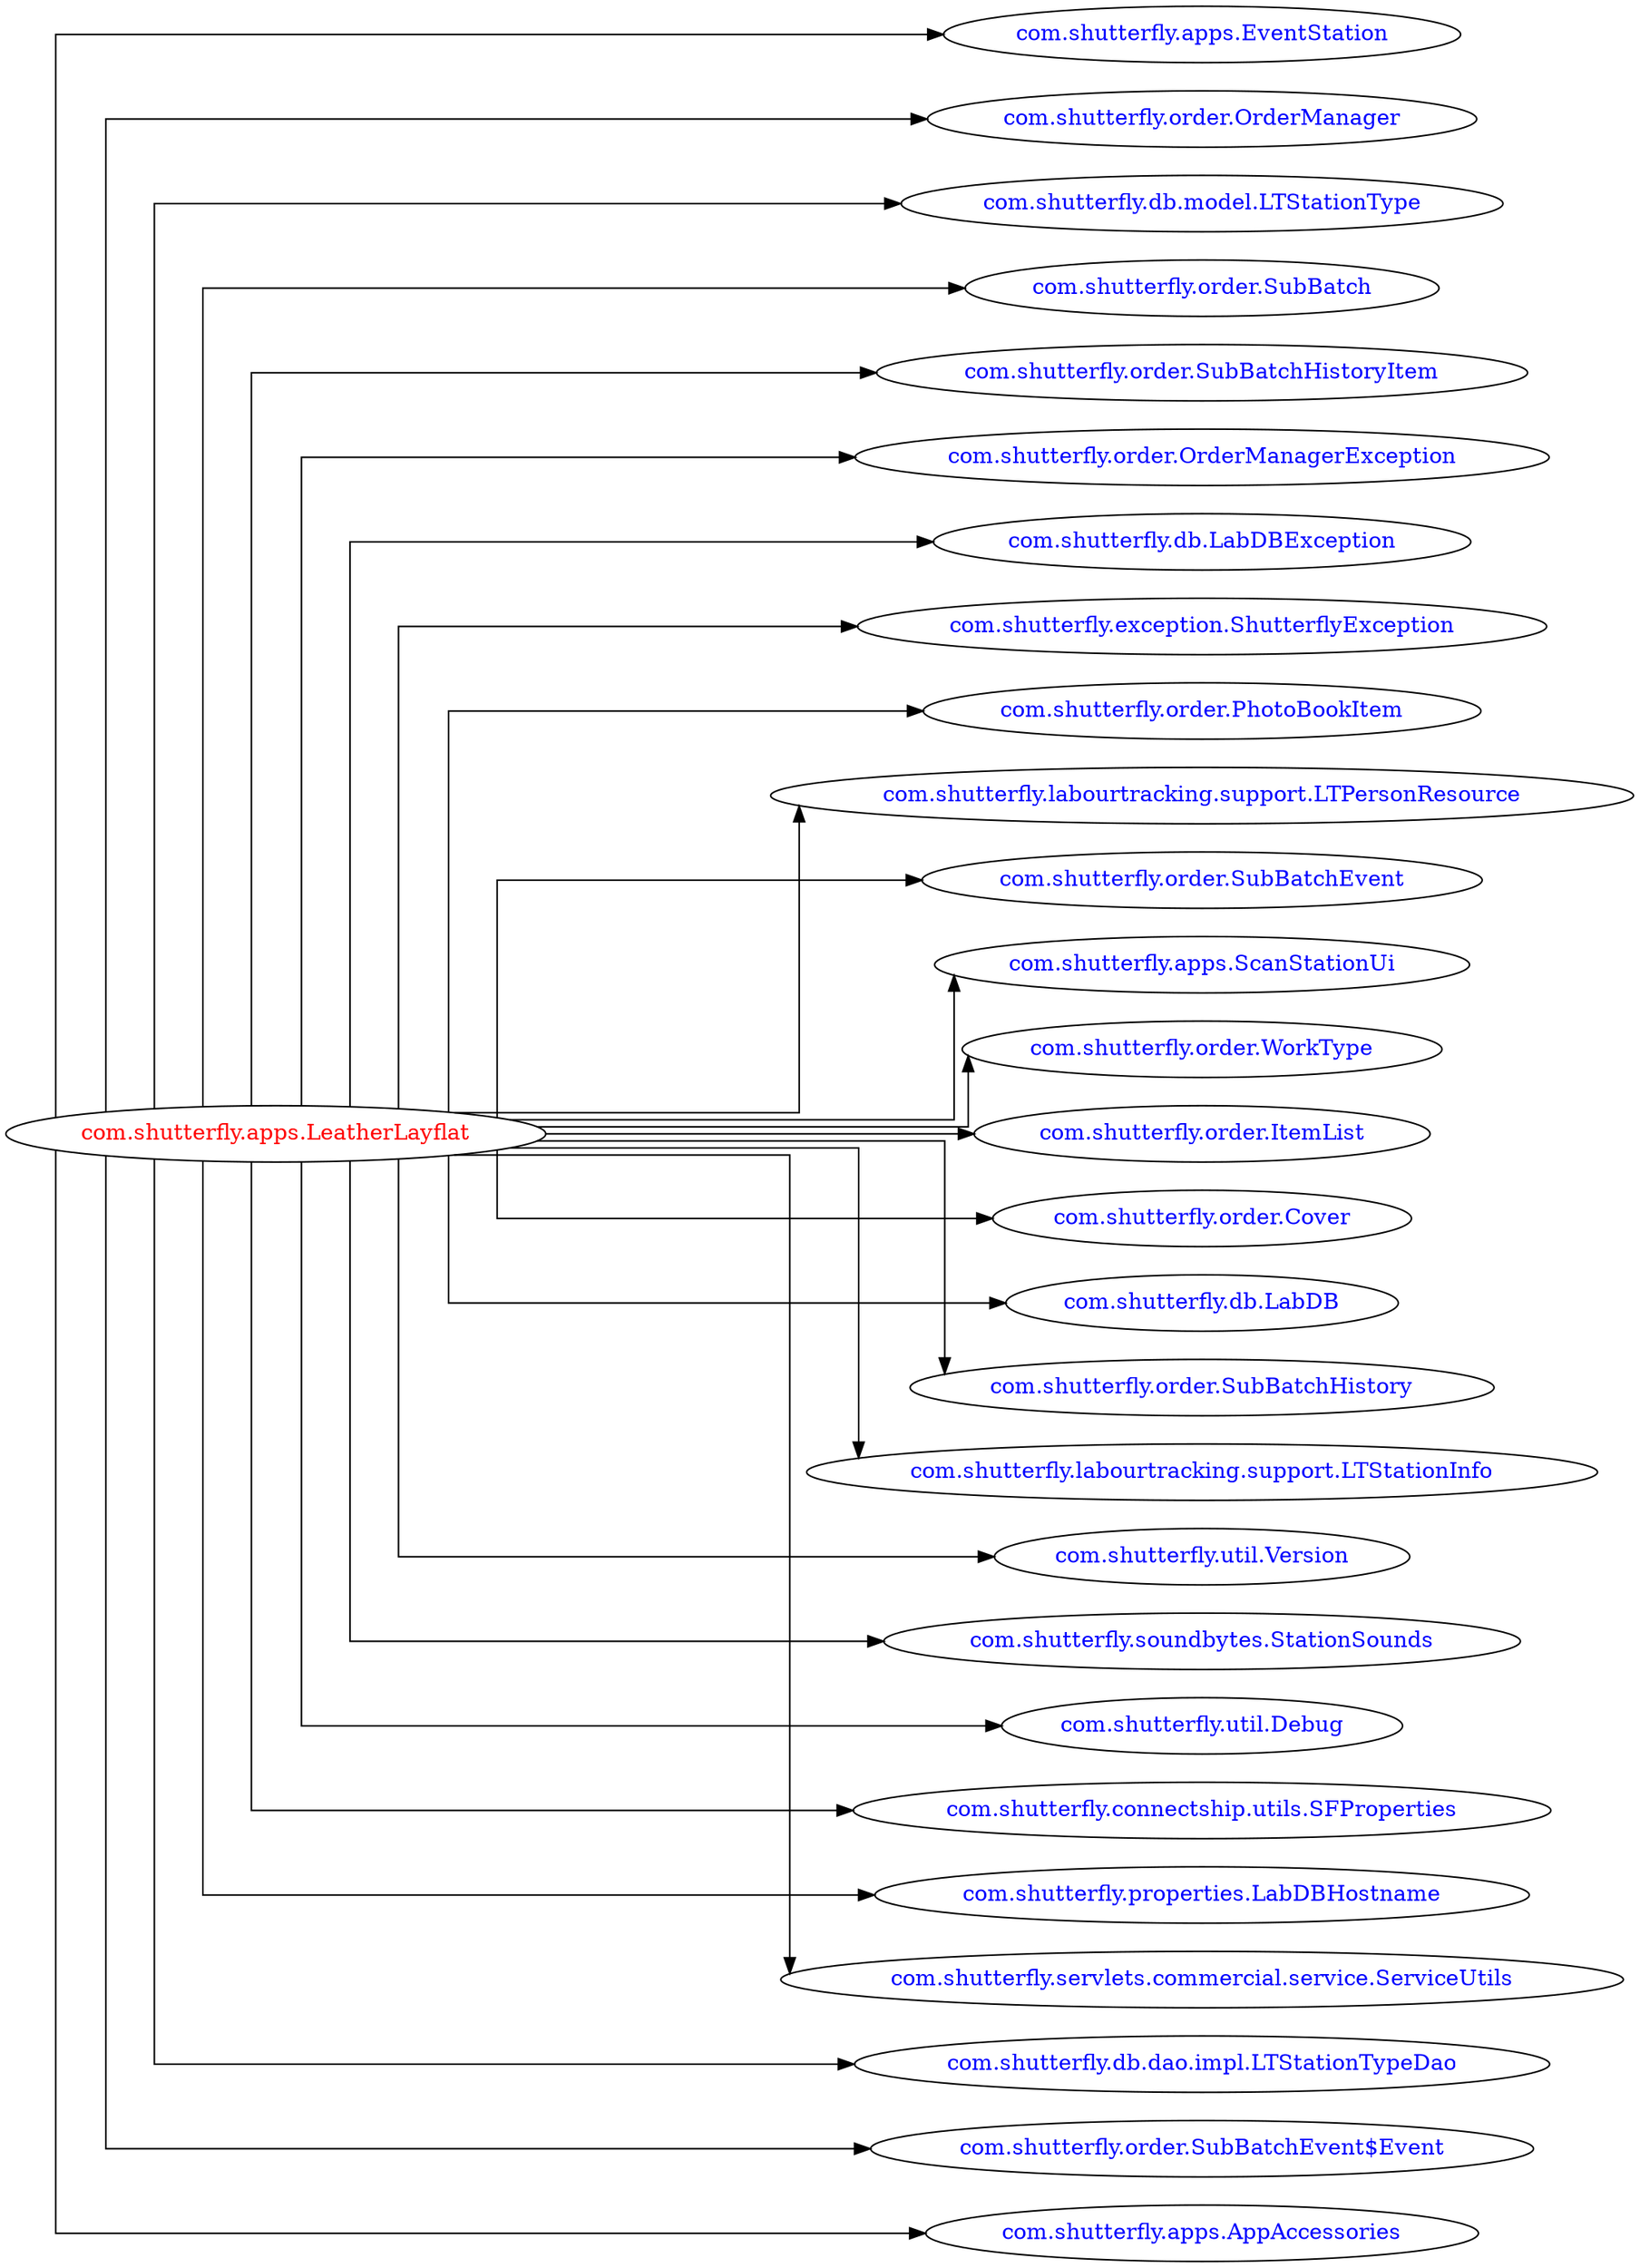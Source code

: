 digraph dependencyGraph {
 concentrate=true;
 ranksep="2.0";
 rankdir="LR"; 
 splines="ortho";
"com.shutterfly.apps.LeatherLayflat" [fontcolor="red"];
"com.shutterfly.apps.EventStation" [ fontcolor="blue" ];
"com.shutterfly.apps.LeatherLayflat"->"com.shutterfly.apps.EventStation";
"com.shutterfly.order.OrderManager" [ fontcolor="blue" ];
"com.shutterfly.apps.LeatherLayflat"->"com.shutterfly.order.OrderManager";
"com.shutterfly.db.model.LTStationType" [ fontcolor="blue" ];
"com.shutterfly.apps.LeatherLayflat"->"com.shutterfly.db.model.LTStationType";
"com.shutterfly.order.SubBatch" [ fontcolor="blue" ];
"com.shutterfly.apps.LeatherLayflat"->"com.shutterfly.order.SubBatch";
"com.shutterfly.order.SubBatchHistoryItem" [ fontcolor="blue" ];
"com.shutterfly.apps.LeatherLayflat"->"com.shutterfly.order.SubBatchHistoryItem";
"com.shutterfly.order.OrderManagerException" [ fontcolor="blue" ];
"com.shutterfly.apps.LeatherLayflat"->"com.shutterfly.order.OrderManagerException";
"com.shutterfly.db.LabDBException" [ fontcolor="blue" ];
"com.shutterfly.apps.LeatherLayflat"->"com.shutterfly.db.LabDBException";
"com.shutterfly.exception.ShutterflyException" [ fontcolor="blue" ];
"com.shutterfly.apps.LeatherLayflat"->"com.shutterfly.exception.ShutterflyException";
"com.shutterfly.order.PhotoBookItem" [ fontcolor="blue" ];
"com.shutterfly.apps.LeatherLayflat"->"com.shutterfly.order.PhotoBookItem";
"com.shutterfly.labourtracking.support.LTPersonResource" [ fontcolor="blue" ];
"com.shutterfly.apps.LeatherLayflat"->"com.shutterfly.labourtracking.support.LTPersonResource";
"com.shutterfly.order.SubBatchEvent" [ fontcolor="blue" ];
"com.shutterfly.apps.LeatherLayflat"->"com.shutterfly.order.SubBatchEvent";
"com.shutterfly.apps.ScanStationUi" [ fontcolor="blue" ];
"com.shutterfly.apps.LeatherLayflat"->"com.shutterfly.apps.ScanStationUi";
"com.shutterfly.order.WorkType" [ fontcolor="blue" ];
"com.shutterfly.apps.LeatherLayflat"->"com.shutterfly.order.WorkType";
"com.shutterfly.order.ItemList" [ fontcolor="blue" ];
"com.shutterfly.apps.LeatherLayflat"->"com.shutterfly.order.ItemList";
"com.shutterfly.order.Cover" [ fontcolor="blue" ];
"com.shutterfly.apps.LeatherLayflat"->"com.shutterfly.order.Cover";
"com.shutterfly.db.LabDB" [ fontcolor="blue" ];
"com.shutterfly.apps.LeatherLayflat"->"com.shutterfly.db.LabDB";
"com.shutterfly.order.SubBatchHistory" [ fontcolor="blue" ];
"com.shutterfly.apps.LeatherLayflat"->"com.shutterfly.order.SubBatchHistory";
"com.shutterfly.labourtracking.support.LTStationInfo" [ fontcolor="blue" ];
"com.shutterfly.apps.LeatherLayflat"->"com.shutterfly.labourtracking.support.LTStationInfo";
"com.shutterfly.util.Version" [ fontcolor="blue" ];
"com.shutterfly.apps.LeatherLayflat"->"com.shutterfly.util.Version";
"com.shutterfly.soundbytes.StationSounds" [ fontcolor="blue" ];
"com.shutterfly.apps.LeatherLayflat"->"com.shutterfly.soundbytes.StationSounds";
"com.shutterfly.util.Debug" [ fontcolor="blue" ];
"com.shutterfly.apps.LeatherLayflat"->"com.shutterfly.util.Debug";
"com.shutterfly.connectship.utils.SFProperties" [ fontcolor="blue" ];
"com.shutterfly.apps.LeatherLayflat"->"com.shutterfly.connectship.utils.SFProperties";
"com.shutterfly.properties.LabDBHostname" [ fontcolor="blue" ];
"com.shutterfly.apps.LeatherLayflat"->"com.shutterfly.properties.LabDBHostname";
"com.shutterfly.servlets.commercial.service.ServiceUtils" [ fontcolor="blue" ];
"com.shutterfly.apps.LeatherLayflat"->"com.shutterfly.servlets.commercial.service.ServiceUtils";
"com.shutterfly.db.dao.impl.LTStationTypeDao" [ fontcolor="blue" ];
"com.shutterfly.apps.LeatherLayflat"->"com.shutterfly.db.dao.impl.LTStationTypeDao";
"com.shutterfly.order.SubBatchEvent$Event" [ fontcolor="blue" ];
"com.shutterfly.apps.LeatherLayflat"->"com.shutterfly.order.SubBatchEvent$Event";
"com.shutterfly.apps.AppAccessories" [ fontcolor="blue" ];
"com.shutterfly.apps.LeatherLayflat"->"com.shutterfly.apps.AppAccessories";
}